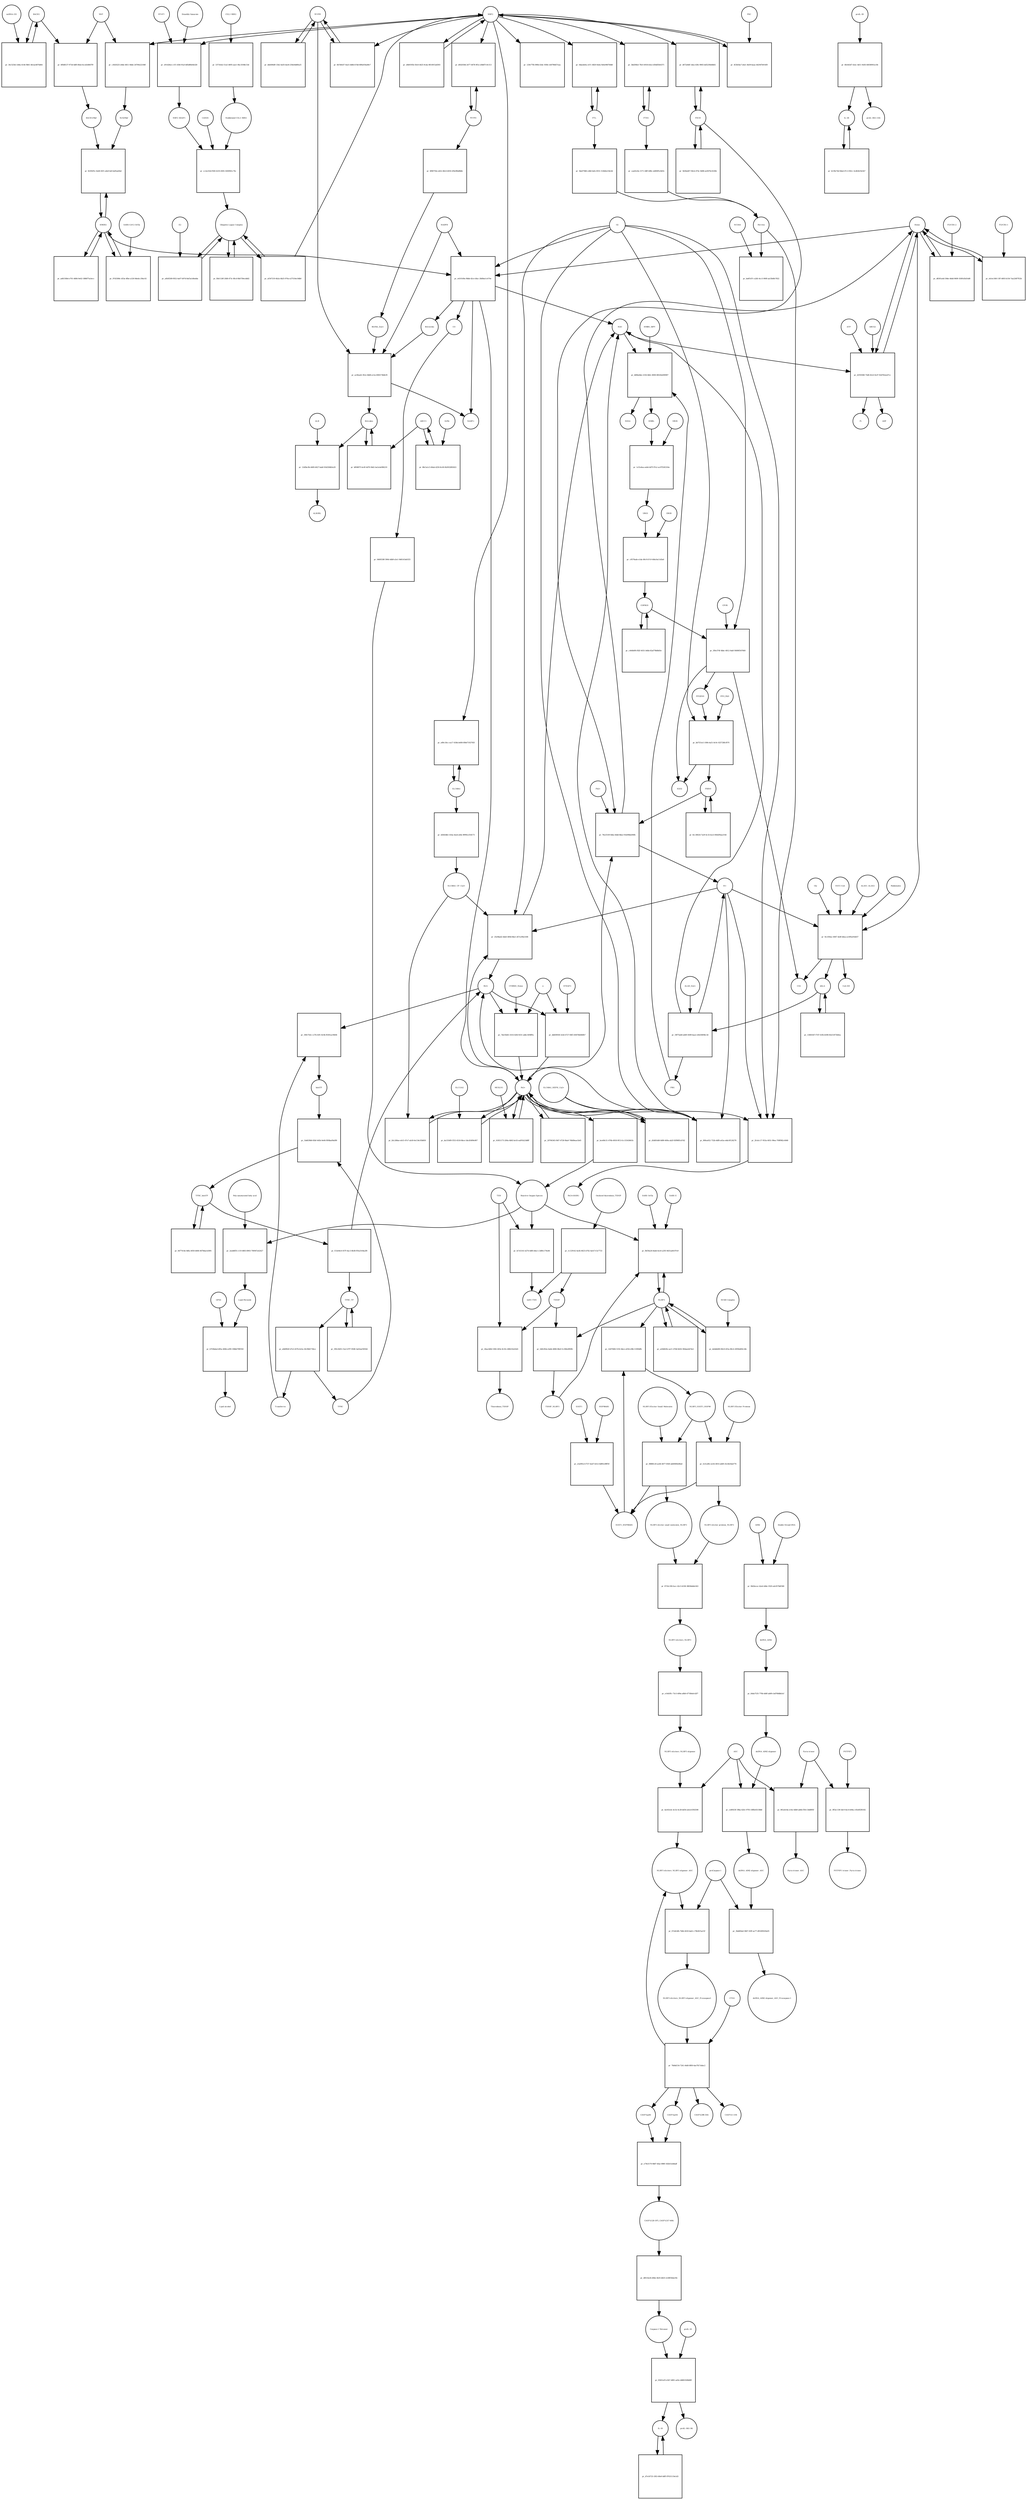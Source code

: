 strict digraph  {
Heme [annotation="urn_miriam_obo.chebi_CHEBI%3A30413", bipartite=0, cls="simple chemical", fontsize=4, label=Heme, shape=circle];
"pr_e410149a-9bbb-42ce-bfac-28d9ae1c674e" [annotation="", bipartite=1, cls=process, fontsize=4, label="pr_e410149a-9bbb-42ce-bfac-28d9ae1c674e", shape=square];
Biliverdin [annotation="urn_miriam_obo.chebi_CHEBI%3A17033", bipartite=0, cls="simple chemical", fontsize=4, label=Biliverdin, shape=circle];
HMOX1 [annotation=urn_miriam_uniprot_P09601, bipartite=0, cls=macromolecule, fontsize=4, label=HMOX1, shape=circle];
O2 [annotation="urn_miriam_obo.chebi_CHEBI%3A15379", bipartite=0, cls="simple chemical", fontsize=4, label=O2, shape=circle];
NADPH [annotation="urn_miriam_obo.chebi_CHEBI%3A16474", bipartite=0, cls="simple chemical", fontsize=4, label=NADPH, shape=circle];
H2O [annotation="urn_miriam_obo.chebi_CHEBI%3A15377", bipartite=0, cls="simple chemical", fontsize=4, label=H2O, shape=circle];
"Fe2+" [annotation="urn_miriam_obo.chebi_CHEBI%3A29033", bipartite=0, cls="simple chemical", fontsize=4, label="Fe2+", shape=circle];
"NADP+" [annotation="urn_miriam_obo.chebi_CHEBI%3A18009", bipartite=0, cls="simple chemical", fontsize=4, label="NADP+", shape=circle];
CO [annotation="urn_miriam_obo.chebi_CHEBI%3A17245", bipartite=0, cls="simple chemical", fontsize=4, label=CO, shape=circle];
"pr_d8301a4d-39de-44dd-9609-1fd91d5d14d8" [annotation="", bipartite=1, cls=process, fontsize=4, label="pr_d8301a4d-39de-44dd-9609-1fd91d5d14d8", shape=square];
"FLVCR1-2" [annotation=urn_miriam_uniprot_Q9Y5Y0, bipartite=0, cls=macromolecule, fontsize=4, label="FLVCR1-2", shape=circle];
"pr_ac6faab1-fb1e-4b68-a12a-6f40174b8cf6" [annotation="", bipartite=1, cls=process, fontsize=4, label="pr_ac6faab1-fb1e-4b68-a12a-6f40174b8cf6", shape=square];
Bilirubin [annotation="urn_miriam_obo.chebi_CHEBI%3A16990", bipartite=0, cls="simple chemical", fontsize=4, label=Bilirubin, shape=circle];
BLVRB [annotation=urn_miriam_uniprot_P30043, bipartite=0, cls=macromolecule, fontsize=4, label=BLVRB, shape=circle];
"BLVRA_Zn2+" [annotation="urn_miriam_obo.chebi_CHEBI%3A29805|urn_miriam_uniprot_P53004", bipartite=0, cls=complex, fontsize=4, label="BLVRA_Zn2+", shape=circle];
"pr_bff48975-bc0f-4d70-94d1-be3cde996219" [annotation="", bipartite=1, cls=process, fontsize=4, label="pr_bff48975-bc0f-4d70-94d1-be3cde996219", shape=square];
ABCC1 [annotation=urn_miriam_uniprot_P02768, bipartite=0, cls=macromolecule, fontsize=4, label=ABCC1, shape=circle];
"pr_13d5bc9b-4409-4627-babf-05d33fdb5e29" [annotation="", bipartite=1, cls=process, fontsize=4, label="pr_13d5bc9b-4409-4627-babf-05d33fdb5e29", shape=square];
ALB [annotation=urn_miriam_uniprot_P02768, bipartite=0, cls=macromolecule, fontsize=4, label=ALB, shape=circle];
"ALB/BIL" [annotation="urn_miriam_uniprot_P02768|urn_miriam_obo.chebi_CHEBI%3A16990", bipartite=0, cls=complex, fontsize=4, label="ALB/BIL", shape=circle];
NRF2 [annotation="", bipartite=0, cls=macromolecule, fontsize=4, label=NRF2, shape=circle];
"pr_c3620225-e8de-4811-9dde-24700e22184f" [annotation="", bipartite=1, cls=process, fontsize=4, label="pr_c3620225-e8de-4811-9dde-24700e22184f", shape=square];
MAF [annotation=urn_miriam_uniprot_O75444, bipartite=0, cls=macromolecule, fontsize=4, label=MAF, shape=circle];
"Nrf2/Maf" [annotation="", bipartite=0, cls=complex, fontsize=4, label="Nrf2/Maf", shape=circle];
"pr_6f0d8137-973d-4df0-8fab-fec2d3d9d7f9" [annotation="", bipartite=1, cls=process, fontsize=4, label="pr_6f0d8137-973d-4df0-8fab-fec2d3d9d7f9", shape=square];
BACH1 [annotation=urn_miriam_uniprot_O14867, bipartite=0, cls=macromolecule, fontsize=4, label=BACH1, shape=circle];
"BACH1/Maf" [annotation="", bipartite=0, cls=complex, fontsize=4, label="BACH1/Maf", shape=circle];
"pr_34c523b3-3d4a-4144-9b61-4b1ae4874d64" [annotation="", bipartite=1, cls=process, fontsize=4, label="pr_34c523b3-3d4a-4144-9b61-4b1ae4874d64", shape=square];
"miRNA-155" [annotation=urn_miriam_ncbigene_406947, bipartite=0, cls="nucleic acid feature", fontsize=4, label="miRNA-155", shape=circle];
"pr_82392f5c-0eb9-45f1-a6e0-bd13a85ad2bd" [annotation="", bipartite=1, cls=process, fontsize=4, label="pr_82392f5c-0eb9-45f1-a6e0-bd13a85ad2bd", shape=square];
PRIN9 [annotation="urn_miriam_obo.chebi_CHEBI%3A15430", bipartite=0, cls="simple chemical", fontsize=4, label=PRIN9, shape=circle];
"pr_76e2510f-fdda-44dd-8da2-93e69bb206fb" [annotation="", bipartite=1, cls=process, fontsize=4, label="pr_76e2510f-fdda-44dd-8da2-93e69bb206fb", shape=square];
FECH [annotation=urn_miriam_uniprot_P22830, bipartite=0, cls=macromolecule, fontsize=4, label=FECH, shape=circle];
"Pb2+" [annotation="urn_miriam_obo.chebi_CHEBI%3A27889", bipartite=0, cls="simple chemical", fontsize=4, label="Pb2+", shape=circle];
"H+" [annotation="urn_miriam_obo.chebi_CHEBI%3A15378", bipartite=0, cls="simple chemical", fontsize=4, label="H+", shape=circle];
"SUCC-CoA" [annotation="urn_miriam_obo.chebi_CHEBI%3A57292", bipartite=0, cls="simple chemical", fontsize=4, label="SUCC-CoA", shape=circle];
"pr_9cc050ac-6067-4e8f-b6ea-ec695a91b837" [annotation="", bipartite=1, cls=process, fontsize=4, label="pr_9cc050ac-6067-4e8f-b6ea-ec695a91b837", shape=square];
dALA [annotation="urn_miriam_obo.chebi_CHEBI%3A356416", bipartite=0, cls="simple chemical", fontsize=4, label=dALA, shape=circle];
ALAS1_ALAS2 [annotation="urn_miriam_uniprot_P13196|urn_miriam_uniprot_P22557", bipartite=0, cls=complex, fontsize=4, label=ALAS1_ALAS2, shape=circle];
Panhematin [annotation="urn_miriam_obo.chebi_CHEBI%3A50385", bipartite=0, cls="simple chemical", fontsize=4, label=Panhematin, shape=circle];
Gly [annotation="urn_miriam_obo.chebi_CHEBI%3A57305", bipartite=0, cls="simple chemical", fontsize=4, label=Gly, shape=circle];
"CoA-SH" [annotation="urn_miriam_obo.chebi_CHEBI%3A15346", bipartite=0, cls="simple chemical", fontsize=4, label="CoA-SH", shape=circle];
CO2 [annotation="urn_miriam_obo.chebi_CHEBI%3A16526", bipartite=0, cls="simple chemical", fontsize=4, label=CO2, shape=circle];
"pr_e91426ee-c1f1-43fd-91af-b85d80e6b328" [annotation="", bipartite=1, cls=process, fontsize=4, label="pr_e91426ee-c1f1-43fd-91af-b85d80e6b328", shape=square];
KEAP1 [annotation=urn_miriam_uniprot_Q14145, bipartite=0, cls=macromolecule, fontsize=4, label=KEAP1, shape=circle];
NRF2_KEAP1 [annotation="urn_miriam_uniprot_Q14145|urn_miriam_uniprot_Q16236", bipartite=0, cls=complex, fontsize=4, label=NRF2_KEAP1, shape=circle];
"Dimethly fumarate" [annotation="urn_miriam_obo.chebi_CHEBI%3A76004", bipartite=0, cls="simple chemical", fontsize=4, label="Dimethly fumarate", shape=circle];
"Ubiquitin Ligase Complex" [annotation="urn_miriam_uniprot_Q14145|urn_miriam_uniprot_Q15843|urn_miriam_uniprot_Q13618|urn_miriam_uniprot_P62877|urn_miriam_uniprot_Q16236|urn_miriam_uniprot_P0CG48|urn_miriam_pubmed_19940261|urn_miriam_interpro_IPR000608", bipartite=0, cls=complex, fontsize=4, label="Ubiquitin Ligase Complex", shape=circle];
"pr_fbb1126f-2fd8-473c-8fcd-0bb739ecddd2" [annotation="", bipartite=1, cls=process, fontsize=4, label="pr_fbb1126f-2fd8-473c-8fcd-0bb739ecddd2", shape=square];
"pr_59f75ab8-ab69-4589-baa2-e9e636f46c3d" [annotation="", bipartite=1, cls=process, fontsize=4, label="pr_59f75ab8-ab69-4589-baa2-e9e636f46c3d", shape=square];
PBG [annotation="urn_miriam_obo.chebi_CHEBI%3A58126", bipartite=0, cls="simple chemical", fontsize=4, label=PBG, shape=circle];
"ALAD_Zn2+" [annotation="urn_miriam_uniprot_P13716|urn_miriam_obo.chebi_CHEBI%3A29105", bipartite=0, cls=complex, fontsize=4, label="ALAD_Zn2+", shape=circle];
"pr_b80bebbe-2334-4b0c-8000-88326e690907" [annotation="", bipartite=1, cls=process, fontsize=4, label="pr_b80bebbe-2334-4b0c-8000-88326e690907", shape=square];
HMBL [annotation="urn_miriam_obo.chebi_CHEBI%3A57845", bipartite=0, cls="simple chemical", fontsize=4, label=HMBL, shape=circle];
HMBS_DIPY [annotation="urn_miriam_obo.chebi_CHEBI%3A36319|urn_miriam_uniprot_P08397", bipartite=0, cls=complex, fontsize=4, label=HMBS_DIPY, shape=circle];
"NH4+" [annotation="urn_miriam_obo.chebi_CHEBI%3A28938", bipartite=0, cls="simple chemical", fontsize=4, label="NH4+", shape=circle];
"pr_1cf1e4ea-eeb4-4d7f-97a1-ac07f245316e" [annotation="", bipartite=1, cls=process, fontsize=4, label="pr_1cf1e4ea-eeb4-4d7f-97a1-ac07f245316e", shape=square];
URO3 [annotation="urn_miriam_obo.chebi_CHEBI%3A15437", bipartite=0, cls="simple chemical", fontsize=4, label=URO3, shape=circle];
UROS [annotation=urn_miriam_uniprot_P10746, bipartite=0, cls=macromolecule, fontsize=4, label=UROS, shape=circle];
"pr_c9576ade-e1da-49c9-b7c9-40dc0a11d3a6" [annotation="", bipartite=1, cls=process, fontsize=4, label="pr_c9576ade-e1da-49c9-b7c9-40dc0a11d3a6", shape=square];
COPRO3 [annotation="urn_miriam_obo.chebi_CHEBI%3A15439", bipartite=0, cls="simple chemical", fontsize=4, label=COPRO3, shape=circle];
UROD [annotation=urn_miriam_uniprot_P06132, bipartite=0, cls=macromolecule, fontsize=4, label=UROD, shape=circle];
"pr_5f0e374f-4bbc-4812-9abf-f4089f347660" [annotation="", bipartite=1, cls=process, fontsize=4, label="pr_5f0e374f-4bbc-4812-9abf-f4089f347660", shape=square];
PPGEN9 [annotation="urn_miriam_obo.chebi_CHEBI%3A15435", bipartite=0, cls="simple chemical", fontsize=4, label=PPGEN9, shape=circle];
CPOX [annotation=urn_miriam_uniprot_P36551, bipartite=0, cls=macromolecule, fontsize=4, label=CPOX, shape=circle];
H2O2 [annotation="urn_miriam_obo.chebi_CHEBI%3A16240", bipartite=0, cls="simple chemical", fontsize=4, label=H2O2, shape=circle];
"pr_bb7551e5-1084-4a51-8c9c-025728fcf070" [annotation="", bipartite=1, cls=process, fontsize=4, label="pr_bb7551e5-1084-4a51-8c9c-025728fcf070", shape=square];
PPO_FAD [annotation="urn_miriam_obo.chebi_CHEBI%3A16238|urn_miriam_uniprot_P50336", bipartite=0, cls=complex, fontsize=4, label=PPO_FAD, shape=circle];
"pr_e8b9195b-50c8-4425-9cda-0814915a8393" [annotation="", bipartite=1, cls=process, fontsize=4, label="pr_e8b9195b-50c8-4425-9cda-0814915a8393", shape=square];
"pr_13681647-f7d7-41fb-b598-83e51873b0ea" [annotation="", bipartite=1, cls="uncertain process", fontsize=4, label="pr_13681647-f7d7-41fb-b598-83e51873b0ea", shape=square];
"pr_c444b0f4-f82f-4031-b4bb-82af79b8b83e" [annotation="", bipartite=1, cls="uncertain process", fontsize=4, label="pr_c444b0f4-f82f-4031-b4bb-82af79b8b83e", shape=square];
"pr_8cc36624-7a29-4c32-bce3-80d2f0aa210d" [annotation="", bipartite=1, cls="uncertain process", fontsize=4, label="pr_8cc36624-7a29-4c32-bce3-80d2f0aa210d", shape=square];
"Poly-unsaturated fatty acid" [annotation="urn_miriam_obo.chebi_CHEBI%3A26208", bipartite=0, cls="simple chemical", fontsize=4, label="Poly-unsaturated fatty acid", shape=circle];
"pr_2ea8df5f-c119-4803-8903-700947a42427" [annotation="", bipartite=1, cls=process, fontsize=4, label="pr_2ea8df5f-c119-4803-8903-700947a42427", shape=square];
"Lipid Peroxide" [annotation="urn_miriam_obo.chebi_CHEBI%3A61051", bipartite=0, cls="simple chemical", fontsize=4, label="Lipid Peroxide", shape=circle];
"Reactive Oxygen Species" [annotation="urn_miriam_obo.chebi_CHEBI%3A26523", bipartite=0, cls="simple chemical", fontsize=4, label="Reactive Oxygen Species", shape=circle];
"pr_2fcdcc17-953a-4051-99ea-709f982c4048" [annotation="", bipartite=1, cls=process, fontsize=4, label="pr_2fcdcc17-953a-4051-99ea-709f982c4048", shape=square];
"Fe(3+)O(OH)" [annotation="urn_miriam_obo.chebi_CHEBI%3A78619", bipartite=0, cls="simple chemical", fontsize=4, label="Fe(3+)O(OH)", shape=circle];
Ferritin [annotation=urn_miriam_uniprot_P02794, bipartite=0, cls=complex, fontsize=4, label=Ferritin, shape=circle];
"pr_b5c268ae-eb15-47e7-ab18-6e134c93b850" [annotation="", bipartite=1, cls=process, fontsize=4, label="pr_b5c268ae-eb15-47e7-ab18-6e134c93b850", shape=square];
"SLC40A1_CP_Cu2+" [annotation="urn_miriam_uniprot_P00450|urn_miriam_uniprot_Q9NP59|urn_miriam_obo.chebi_CHEBI%3A29036", bipartite=0, cls=complex, fontsize=4, label="SLC40A1_CP_Cu2+", shape=circle];
"pr_25e9bad2-4de6-400d-8be1-d57a1f8e3186" [annotation="", bipartite=1, cls=process, fontsize=4, label="pr_25e9bad2-4de6-400d-8be1-d57a1f8e3186", shape=square];
"Fe3+" [annotation="urn_miriam_obo.chebi_CHEBI%3A29034", bipartite=0, cls="simple chemical", fontsize=4, label="Fe3+", shape=circle];
SLC40A1 [annotation=urn_miriam_ncbigene_30061, bipartite=0, cls="nucleic acid feature", fontsize=4, label=SLC40A1, shape=circle];
"pr_e89c18cc-ea17-454b-b408-69b47192765f" [annotation="", bipartite=1, cls=process, fontsize=4, label="pr_e89c18cc-ea17-454b-b408-69b47192765f", shape=square];
FTH1 [annotation=urn_miriam_ncbigene_2495, bipartite=0, cls="nucleic acid feature", fontsize=4, label=FTH1, shape=circle];
"pr_3bd3f4b3-78c0-4918-b5e2-d56df3fe6371" [annotation="", bipartite=1, cls=process, fontsize=4, label="pr_3bd3f4b3-78c0-4918-b5e2-d56df3fe6371", shape=square];
FTL [annotation=urn_miriam_ncbigene_2512, bipartite=0, cls="nucleic acid feature", fontsize=4, label=FTL, shape=circle];
"pr_0daede0a-cb7c-4820-9a6a-9e6e9607b0bf" [annotation="", bipartite=1, cls=process, fontsize=4, label="pr_0daede0a-cb7c-4820-9a6a-9e6e9607b0bf", shape=square];
"pr_caeb5c8e-1571-44ff-b98c-ebf60f5c8d1b" [annotation="", bipartite=1, cls=process, fontsize=4, label="pr_caeb5c8e-1571-44ff-b98c-ebf60f5c8d1b", shape=square];
"pr_3be679d6-cdb8-4efe-8551-514b0e234c6d" [annotation="", bipartite=1, cls=process, fontsize=4, label="pr_3be679d6-cdb8-4efe-8551-514b0e234c6d", shape=square];
"pr_d472e8df-1dea-43fe-9065-bd523f4d4b02" [annotation="", bipartite=1, cls=process, fontsize=4, label="pr_d472e8df-1dea-43fe-9065-bd523f4d4b02", shape=square];
"pr_5b58a467-94cb-474c-9d08-ee9476c0236b" [annotation="", bipartite=1, cls=process, fontsize=4, label="pr_5b58a467-94cb-474c-9d08-ee9476c0236b", shape=square];
"pr_ad4150b4-e701-4684-9e62-1886f75a5ecc" [annotation="", bipartite=1, cls=process, fontsize=4, label="pr_ad4150b4-e701-4684-9e62-1886f75a5ecc", shape=square];
BLVRA [annotation=urn_miriam_ncbigene_644, bipartite=0, cls="nucleic acid feature", fontsize=4, label=BLVRA, shape=circle];
"pr_df42030d-2477-4678-9f1e-e0b6f7c9c513" [annotation="", bipartite=1, cls=process, fontsize=4, label="pr_df42030d-2477-4678-9f1e-e0b6f7c9c513", shape=square];
"pr_6b7d0e47-0ae5-4d8d-b7dd-689a054a8fe7" [annotation="", bipartite=1, cls=process, fontsize=4, label="pr_6b7d0e47-0ae5-4d8d-b7dd-689a054a8fe7", shape=square];
"pr_dde606d9-13b2-4a03-bee8-256e0dd0fa25" [annotation="", bipartite=1, cls=process, fontsize=4, label="pr_dde606d9-13b2-4a03-bee8-256e0dd0fa25", shape=square];
"pr_6f86750e-eb52-48c6-b918-2f0e9fbd8b8c" [annotation="", bipartite=1, cls=process, fontsize=4, label="pr_6f86750e-eb52-48c6-b918-2f0e9fbd8b8c", shape=square];
"pr_d20d3db1-41ba-4eed-afde-8999ce354173" [annotation="", bipartite=1, cls=process, fontsize=4, label="pr_d20d3db1-41ba-4eed-afde-8999ce354173", shape=square];
"pr_ba6f1d7c-a2b5-4cc5-900f-aa53b4fe7822" [annotation="", bipartite=1, cls=process, fontsize=4, label="pr_ba6f1d7c-a2b5-4cc5-900f-aa53b4fe7822", shape=square];
NCOA4 [annotation=urn_miriam_uniprot_Q13772, bipartite=0, cls=macromolecule, fontsize=4, label=NCOA4, shape=circle];
"pr_7de35b45-1614-42fd-9251-adbc16f4fffa" [annotation="", bipartite=1, cls=process, fontsize=4, label="pr_7de35b45-1614-42fd-9251-adbc16f4fffa", shape=square];
CYBRD1_Heme [annotation="urn_miriam_uniprot_Q53TN4|urn_miriam_obo.chebi_CHEBI%3A30413", bipartite=0, cls=complex, fontsize=4, label=CYBRD1_Heme, shape=circle];
"e-" [annotation="urn_miriam_obo.chebi_CHEBI%3A10545", bipartite=0, cls="simple chemical", fontsize=4, label="e-", shape=circle];
"pr_da1554f0-f353-4518-8bce-5dcd5499e907" [annotation="", bipartite=1, cls=process, fontsize=4, label="pr_da1554f0-f353-4518-8bce-5dcd5499e907", shape=square];
SLC11A2 [annotation=urn_miriam_uniprot_P49281, bipartite=0, cls=macromolecule, fontsize=4, label=SLC11A2, shape=circle];
"pr_b703bdad-d05a-406b-a299-196bb799f350" [annotation="", bipartite=1, cls=process, fontsize=4, label="pr_b703bdad-d05a-406b-a299-196bb799f350", shape=square];
"Lipid alcohol" [annotation="urn_miriam_obo.chebi_CHEBI%3A24026", bipartite=0, cls="simple chemical", fontsize=4, label="Lipid alcohol", shape=circle];
GPX4 [annotation=urn_miriam_uniprot_P36969, bipartite=0, cls=macromolecule, fontsize=4, label=GPX4, shape=circle];
"pr_97d3308c-d53a-4fbe-a126-9dedcc39ac02" [annotation="", bipartite=1, cls=process, fontsize=4, label="pr_97d3308c-d53a-4fbe-a126-9dedcc39ac02", shape=square];
"SARS-CoV-2 Orf3a" [annotation="urn_miriam_uniprot_P0DTC3|urn_miriam_taxonomy_2697049", bipartite=0, cls=macromolecule, fontsize=4, label="SARS-CoV-2 Orf3a", shape=circle];
"pr_bce68c51-476b-4918-9f13-fcc15543661b" [annotation="", bipartite=1, cls=process, fontsize=4, label="pr_bce68c51-476b-4918-9f13-fcc15543661b", shape=square];
"pr_88c5a1c5-66ab-4250-8c49-0b3932892621" [annotation="", bipartite=1, cls=process, fontsize=4, label="pr_88c5a1c5-66ab-4250-8c49-0b3932892621", shape=square];
Orf9c [annotation=urn_miriam_taxonomy_2697049, bipartite=0, cls=macromolecule, fontsize=4, label=Orf9c, shape=circle];
CUL3_RBX1 [annotation="urn_miriam_uniprot_Q13618|urn_miriam_uniprot_P62877", bipartite=0, cls=complex, fontsize=4, label=CUL3_RBX1, shape=circle];
"pr_5371feb2-51a5-4695-aae1-0bc31f48c53d" [annotation="", bipartite=1, cls=process, fontsize=4, label="pr_5371feb2-51a5-4695-aae1-0bc31f48c53d", shape=square];
"Neddylated CUL3_RBX1" [annotation="urn_miriam_uniprot_Q15843|urn_miriam_uniprot_Q13618|urn_miriam_uniprot_P62877", bipartite=0, cls=complex, fontsize=4, label="Neddylated CUL3_RBX1", shape=circle];
"pr_129e77fb-090b-43dc-930b-1d4798d57eaa" [annotation="", bipartite=1, cls=process, fontsize=4, label="pr_129e77fb-090b-43dc-930b-1d4798d57eaa", shape=square];
"pr_cc2ec02d-f560-4235-83f4-1fd5f061c76c" [annotation="", bipartite=1, cls=process, fontsize=4, label="pr_cc2ec02d-f560-4235-83f4-1fd5f061c76c", shape=square];
CAND1 [annotation=urn_miriam_uniprot_Q86VP6, bipartite=0, cls=macromolecule, fontsize=4, label=CAND1, shape=circle];
E2 [annotation=urn_miriam_interpro_IPR000608, bipartite=0, cls=macromolecule, fontsize=4, label=E2, shape=circle];
"pr_a0b5f269-f652-4a07-b97d-8af3a1d4edda" [annotation="", bipartite=1, cls=process, fontsize=4, label="pr_a0b5f269-f652-4a07-b97d-8af3a1d4edda", shape=square];
"pr_453b54a7-ebe1-4b39-baaa-442047b914f0" [annotation="", bipartite=1, cls=process, fontsize=4, label="pr_453b54a7-ebe1-4b39-baaa-442047b914f0", shape=square];
PKC [annotation="urn_miriam_pubmed_12198130|urn_miriam_interpro_IPR012233", bipartite=0, cls=macromolecule, fontsize=4, label=PKC, shape=circle];
"pr_eb1ec568-11ff-4693-b156-7aa226f7f52b" [annotation="", bipartite=1, cls=process, fontsize=4, label="pr_eb1ec568-11ff-4693-b156-7aa226f7f52b", shape=square];
"FLVCR1-1" [annotation=urn_miriam_uniprot_Q9Y5Y0, bipartite=0, cls=macromolecule, fontsize=4, label="FLVCR1-1", shape=circle];
"pr_d1f59368-75d8-45c6-9cd7-92d782eed7cc" [annotation="", bipartite=1, cls=process, fontsize=4, label="pr_d1f59368-75d8-45c6-9cd7-92d782eed7cc", shape=square];
ABCG2 [annotation=urn_miriam_uniprot_Q9UNQ0, bipartite=0, cls="macromolecule multimer", fontsize=4, label=ABCG2, shape=circle];
ATP [annotation="urn_miriam_obo.chebi_CHEBI%3A30616", bipartite=0, cls="simple chemical", fontsize=4, label=ATP, shape=circle];
Pi [annotation="urn_miriam_obo.chebi_CHEBI%3A18367", bipartite=0, cls="simple chemical", fontsize=4, label=Pi, shape=circle];
ADP [annotation="urn_miriam_obo.chebi_CHEBI%3A456216", bipartite=0, cls="simple chemical", fontsize=4, label=ADP, shape=circle];
"pr_d5d816d8-0d90-469a-ab2f-83f98f5cb7d2" [annotation="", bipartite=1, cls=process, fontsize=4, label="pr_d5d816d8-0d90-469a-ab2f-83f98f5cb7d2", shape=square];
"SLC40A1_HEPH_Cu2+" [annotation="urn_miriam_uniprot_Q9BQS7|urn_miriam_uniprot_Q9NP59|urn_miriam_obo.chebi_CHEBI%3A28694", bipartite=0, cls=complex, fontsize=4, label="SLC40A1_HEPH_Cu2+", shape=circle];
"pr_89fea652-732b-4df8-a43a-e4dc0f126278" [annotation="", bipartite=1, cls=process, fontsize=4, label="pr_89fea652-732b-4df8-a43a-e4dc0f126278", shape=square];
"pr_39417b3c-c27b-43f1-8c0b-f0301acf4604" [annotation="", bipartite=1, cls=process, fontsize=4, label="pr_39417b3c-c27b-43f1-8c0b-f0301acf4604", shape=square];
Transferrin [annotation=urn_miriam_uniprot_P02787, bipartite=0, cls=macromolecule, fontsize=4, label=Transferrin, shape=circle];
holoTF [annotation="urn_miriam_uniprot_P02787|urn_miriam_obo.chebi_CHEBI%3A29034", bipartite=0, cls=complex, fontsize=4, label=holoTF, shape=circle];
TFRC [annotation=urn_miriam_uniprot_P02786, bipartite=0, cls="macromolecule multimer", fontsize=4, label=TFRC, shape=circle];
"pr_1bd639b8-65bf-445b-9e66-f0f4ba09af89" [annotation="", bipartite=1, cls=process, fontsize=4, label="pr_1bd639b8-65bf-445b-9e66-f0f4ba09af89", shape=square];
TFRC_holoTF [annotation="urn_miriam_uniprot_P02787|urn_miriam_obo.chebi_CHEBI%3A29034|urn_miriam_uniprot_P02786", bipartite=0, cls=complex, fontsize=4, label=TFRC_holoTF, shape=circle];
"pr_9d77414e-8dfa-4050-b666-4678dacb30f4" [annotation="", bipartite=1, cls=process, fontsize=4, label="pr_9d77414e-8dfa-4050-b666-4678dacb30f4", shape=square];
"pr_f13e64c6-937f-4ac3-8b38-f93a3164a2f8" [annotation="", bipartite=1, cls=process, fontsize=4, label="pr_f13e64c6-937f-4ac3-8b38-f93a3164a2f8", shape=square];
TFRC_TF [annotation="urn_miriam_uniprot_P02787|urn_miriam_uniprot_P02786", bipartite=0, cls=complex, fontsize=4, label=TFRC_TF, shape=circle];
"pr_ddd59938-3cb4-4727-84f3-40476b646fb7" [annotation="", bipartite=1, cls=process, fontsize=4, label="pr_ddd59938-3cb4-4727-84f3-40476b646fb7", shape=square];
STEAP3 [annotation=urn_miriam_uniprot_Q658P3, bipartite=0, cls=macromolecule, fontsize=4, label=STEAP3, shape=circle];
"pr_61851173-200a-4b92-bc63-eaf91b23d8ff" [annotation="", bipartite=1, cls=process, fontsize=4, label="pr_61851173-200a-4b92-bc63-eaf91b23d8ff", shape=square];
MCOLN1 [annotation=urn_miriam_uniprot_Q9GZU1, bipartite=0, cls=macromolecule, fontsize=4, label=MCOLN1, shape=circle];
"pr_20706345-f467-4728-9ba9-748d9eae1b45" [annotation="", bipartite=1, cls=process, fontsize=4, label="pr_20706345-f467-4728-9ba9-748d9eae1b45", shape=square];
"pr_395c9d35-15a3-47f7-9508-3a63eaf3050d" [annotation="", bipartite=1, cls=process, fontsize=4, label="pr_395c9d35-15a3-47f7-9508-3a63eaf3050d", shape=square];
"pr_a6bf962f-d7e3-457b-b22a-20c98d1736ce" [annotation="", bipartite=1, cls=process, fontsize=4, label="pr_a6bf962f-d7e3-457b-b22a-20c98d1736ce", shape=square];
"pr_af347219-4b2a-4b25-970a-e27510ec9db0" [annotation="", bipartite=1, cls=process, fontsize=4, label="pr_af347219-4b2a-4b25-970a-e27510ec9db0", shape=square];
"Oxidized thioredoxin_TXNIP" [annotation="urn_miriam_uniprot_P10599|urn_miriam_uniprot_Q9H3M7", bipartite=0, cls=complex, fontsize=4, label="Oxidized thioredoxin_TXNIP", shape=circle];
"pr_1c129142-4a5b-4625-b762-4a417c5e7733" [annotation="", bipartite=1, cls=process, fontsize=4, label="pr_1c129142-4a5b-4625-b762-4a417c5e7733", shape=square];
TXNIP [annotation=urn_miriam_uniprot_Q9H3M7, bipartite=0, cls=macromolecule, fontsize=4, label=TXNIP, shape=circle];
"2xHC-TXN" [annotation=urn_miriam_uniprot_P10599, bipartite=0, cls=macromolecule, fontsize=4, label="2xHC-TXN", shape=circle];
NLRP3 [annotation=urn_miriam_uniprot_Q96P20, bipartite=0, cls=macromolecule, fontsize=4, label=NLRP3, shape=circle];
"pr_debb6d00-80c8-455a-80c4-2095b469c24b" [annotation="", bipartite=1, cls=process, fontsize=4, label="pr_debb6d00-80c8-455a-80c4-2095b469c24b", shape=square];
"Nf-KB Complex" [annotation="urn_miriam_uniprot_P19838|urn_miriam_uniprot_Q04206|urn_miriam_uniprot_Q00653", bipartite=0, cls=complex, fontsize=4, label="Nf-KB Complex", shape=circle];
"pr_a20d629e-aa11-47b8-8d16-5fb4aeb47de1" [annotation="", bipartite=1, cls=process, fontsize=4, label="pr_a20d629e-aa11-47b8-8d16-5fb4aeb47de1", shape=square];
TXN [annotation=urn_miriam_uniprot_P10599, bipartite=0, cls=macromolecule, fontsize=4, label=TXN, shape=circle];
"pr_fe7e5141-b274-4df6-b4a1-c3df6c176e46" [annotation="", bipartite=1, cls=process, fontsize=4, label="pr_fe7e5141-b274-4df6-b4a1-c3df6c176e46", shape=square];
"pr_26aa3d0d-1082-403e-8c56-c686232e02d1" [annotation="", bipartite=1, cls=process, fontsize=4, label="pr_26aa3d0d-1082-403e-8c56-c686232e02d1", shape=square];
Thioredoxin_TXNIP [annotation="urn_miriam_uniprot_P10599|urn_miriam_uniprot_Q9H3M7", bipartite=0, cls=complex, fontsize=4, label=Thioredoxin_TXNIP, shape=circle];
HSP90AB1 [annotation=urn_miriam_uniprot_P08238, bipartite=0, cls=macromolecule, fontsize=4, label=HSP90AB1, shape=circle];
"pr_e3a991e3-f727-4ed7-b512-6df81e9fff5f" [annotation="", bipartite=1, cls=process, fontsize=4, label="pr_e3a991e3-f727-4ed7-b512-6df81e9fff5f", shape=square];
SUGT1 [annotation=urn_miriam_uniprot_Q9Y2Z0, bipartite=0, cls=macromolecule, fontsize=4, label=SUGT1, shape=circle];
SUGT1_HSP90AB1 [annotation="urn_miriam_uniprot_P08238|urn_miriam_uniprot_Q9Y2Z0", bipartite=0, cls=complex, fontsize=4, label=SUGT1_HSP90AB1, shape=circle];
"pr_1447f406-5192-4bce-a934-e98c13390dfb" [annotation="", bipartite=1, cls=process, fontsize=4, label="pr_1447f406-5192-4bce-a934-e98c13390dfb", shape=square];
NLRP3_SUGT1_HSP90 [annotation="urn_miriam_uniprot_P08238|urn_miriam_uniprot_Q96P20|urn_miriam_uniprot_Q9Y2Z0", bipartite=0, cls=complex, fontsize=4, label=NLRP3_SUGT1_HSP90, shape=circle];
"pr_5d0cfb5a-6abb-4806-86e0-5c306e0f69fc" [annotation="", bipartite=1, cls=process, fontsize=4, label="pr_5d0cfb5a-6abb-4806-86e0-5c306e0f69fc", shape=square];
TXNIP_NLRP3 [annotation="urn_miriam_uniprot_Q9H3M7|urn_miriam_uniprot_Q96P20", bipartite=0, cls=complex, fontsize=4, label=TXNIP_NLRP3, shape=circle];
"NLRP3 Elicitor Proteins" [annotation="urn_miriam_uniprot_P05067|urn_miriam_uniprot_P09616", bipartite=0, cls=macromolecule, fontsize=4, label="NLRP3 Elicitor Proteins", shape=circle];
"pr_5cfca0fe-ee54-4933-ab69-25c6b18ab776" [annotation="", bipartite=1, cls=process, fontsize=4, label="pr_5cfca0fe-ee54-4933-ab69-25c6b18ab776", shape=square];
"NLRP3 elicitor proteins_NLRP3" [annotation="urn_miriam_uniprot_P09616|urn_miriam_uniprot_P05067|urn_miriam_uniprot_Q96P20", bipartite=0, cls=complex, fontsize=4, label="NLRP3 elicitor proteins_NLRP3", shape=circle];
"NLRP3 Elicitor Small Molecules" [annotation="urn_miriam_obo.chebi_CHEBI%3A46661|urn_miriam_obo.chebi_CHEBI%3A16336|urn_miriam_obo.chebi_CHEBI%3A30563", bipartite=0, cls="simple chemical", fontsize=4, label="NLRP3 Elicitor Small Molecules", shape=circle];
"pr_9880fc20-ae46-4677-856f-ab60000e80a6" [annotation="", bipartite=1, cls=process, fontsize=4, label="pr_9880fc20-ae46-4677-856f-ab60000e80a6", shape=square];
"NLRP3 elicitor small molecules_NLRP3" [annotation="urn_miriam_obo.chebi_CHEBI%3A46661|urn_miriam_obo.chebi_CHEBI%3A16336|urn_miriam_obo.chebi_CHEBI%3A30563|urn_miriam_uniprot_Q96P20", bipartite=0, cls=complex, fontsize=4, label="NLRP3 elicitor small molecules_NLRP3", shape=circle];
"pr_8718c190-facc-42c5-b538-3883b4ddc043" [annotation="", bipartite=1, cls=process, fontsize=4, label="pr_8718c190-facc-42c5-b538-3883b4ddc043", shape=square];
"NLRP3 elicitors_NLRP3" [annotation="urn_miriam_uniprot_P05067|urn_miriam_uniprot_P09616|urn_miriam_uniprot_P08238|urn_miriam_uniprot_Q96P20|urn_miriam_uniprot_Q9Y2Z0|urn_miriam_obo.chebi_CHEBI%3A46661|urn_miriam_obo.chebi_CHEBI%3A16336|urn_miriam_obo.chebi_CHEBI%3A30563", bipartite=0, cls=complex, fontsize=4, label="NLRP3 elicitors_NLRP3", shape=circle];
"pr_e16d1ffc-73c5-409a-a8b0-477d9a0c42f7" [annotation="", bipartite=1, cls=process, fontsize=4, label="pr_e16d1ffc-73c5-409a-a8b0-477d9a0c42f7", shape=square];
"NLRP3 elicitors_NLRP3 oligomer" [annotation="urn_miriam_obo.chebi_CHEBI%3A36080", bipartite=0, cls="complex multimer", fontsize=4, label="NLRP3 elicitors_NLRP3 oligomer", shape=circle];
"pr_4a543cdc-dc3e-4c28-bd54-afa5c0392598" [annotation="", bipartite=1, cls=process, fontsize=4, label="pr_4a543cdc-dc3e-4c28-bd54-afa5c0392598", shape=square];
ASC [annotation=urn_miriam_uniprot_Q9ULZ3, bipartite=0, cls=macromolecule, fontsize=4, label=ASC, shape=circle];
"NLRP3 elicitors_NLRP3 oligomer_ASC" [annotation="urn_miriam_uniprot_Q9ULZ3|urn_miriam_obo.chebi_CHEBI%3A36080", bipartite=0, cls="complex multimer", fontsize=4, label="NLRP3 elicitors_NLRP3 oligomer_ASC", shape=circle];
"pr_67e8cbfb-74db-4418-bab1-c76b3b7aa51f" [annotation="", bipartite=1, cls=process, fontsize=4, label="pr_67e8cbfb-74db-4418-bab1-c76b3b7aa51f", shape=square];
"proCaspase-1" [annotation=urn_miriam_uniprot_P29466, bipartite=0, cls=macromolecule, fontsize=4, label="proCaspase-1", shape=circle];
"NLRP3 elicitors_NLRP3 oligomer_ASC_Procaspase1" [annotation="urn_miriam_uniprot_P29466|urn_miriam_uniprot_Q9ULZ3", bipartite=0, cls="complex multimer", fontsize=4, label="NLRP3 elicitors_NLRP3 oligomer_ASC_Procaspase1", shape=circle];
"pr_961a0c8a-e14e-4db9-ab6b-f59c13dd895f" [annotation="", bipartite=1, cls=process, fontsize=4, label="pr_961a0c8a-e14e-4db9-ab6b-f59c13dd895f", shape=square];
"Pyrin trimer" [annotation=urn_miriam_uniprot_O15553, bipartite=0, cls=complex, fontsize=4, label="Pyrin trimer", shape=circle];
"Pyrin trimer_ASC" [annotation="urn_miriam_uniprot_O15553|urn_miriam_uniprot_Q9ULZ3", bipartite=0, cls=complex, fontsize=4, label="Pyrin trimer_ASC", shape=circle];
"pr_9f5ec138-5dc9-4ec4-b04a-c45e6f2f6182" [annotation="", bipartite=1, cls=process, fontsize=4, label="pr_9f5ec138-5dc9-4ec4-b04a-c45e6f2f6182", shape=square];
PSTPIP1 [annotation=urn_miriam_uniprot_O43586, bipartite=0, cls="macromolecule multimer", fontsize=4, label=PSTPIP1, shape=circle];
"PSTPIP1 trimer_Pyrin trimer" [annotation="urn_miriam_uniprot_O15553|urn_miriam_uniprot_O43586", bipartite=0, cls=complex, fontsize=4, label="PSTPIP1 trimer_Pyrin trimer", shape=circle];
"Double Strand DNA" [annotation="urn_miriam_obo.chebi_CHEBI%3A16991", bipartite=0, cls="simple chemical", fontsize=4, label="Double Strand DNA", shape=circle];
"pr_06d3ecec-b2e4-4dbc-932f-edc057b6f368" [annotation="", bipartite=1, cls=process, fontsize=4, label="pr_06d3ecec-b2e4-4dbc-932f-edc057b6f368", shape=square];
dsDNA_AIM2 [annotation="urn_miriam_obo.chebi_CHEBI%3A16991|urn_miriam_uniprot_O14862", bipartite=0, cls=complex, fontsize=4, label=dsDNA_AIM2, shape=circle];
AIM2 [annotation=urn_miriam_uniprot_O14862, bipartite=0, cls=macromolecule, fontsize=4, label=AIM2, shape=circle];
"pr_64da7535-770b-4d6f-ab89-cbd768dbb3cf" [annotation="", bipartite=1, cls=process, fontsize=4, label="pr_64da7535-770b-4d6f-ab89-cbd768dbb3cf", shape=square];
"dsDNA_AIM2 oligomer" [annotation="urn_miriam_obo.chebi_CHEBI%3A36080", bipartite=0, cls=complex, fontsize=4, label="dsDNA_AIM2 oligomer", shape=circle];
"pr_ce8f433f-39ba-42b1-9793-18f8e45158b8" [annotation="", bipartite=1, cls=process, fontsize=4, label="pr_ce8f433f-39ba-42b1-9793-18f8e45158b8", shape=square];
"dsDNA_AIM2 oligomer_ASC" [annotation="urn_miriam_obo.chebi_CHEBI%3A36080|urn_miriam_uniprot_Q9ULZ3", bipartite=0, cls=complex, fontsize=4, label="dsDNA_AIM2 oligomer_ASC", shape=circle];
"pr_3bdd04a6-9467-45ff-ae77-d93285020a05" [annotation="", bipartite=1, cls=process, fontsize=4, label="pr_3bdd04a6-9467-45ff-ae77-d93285020a05", shape=square];
"dsDNA_AIM2 oligomer_ASC_Procaspase-1" [annotation="", bipartite=0, cls=complex, fontsize=4, label="dsDNA_AIM2 oligomer_ASC_Procaspase-1", shape=circle];
"pr_78d4d154-7241-44d0-8f69-4ae7817a8ac2" [annotation="", bipartite=1, cls=process, fontsize=4, label="pr_78d4d154-7241-44d0-8f69-4ae7817a8ac2", shape=square];
"CASP1(p20)" [annotation=urn_miriam_uniprot_P29466, bipartite=0, cls=macromolecule, fontsize=4, label="CASP1(p20)", shape=circle];
CTSG [annotation=urn_miriam_uniprot_P08311, bipartite=0, cls=macromolecule, fontsize=4, label=CTSG, shape=circle];
"CASP1(298-316)" [annotation=urn_miriam_uniprot_P29466, bipartite=0, cls=macromolecule, fontsize=4, label="CASP1(298-316)", shape=circle];
"CASP1(1-119)" [annotation=urn_miriam_uniprot_P29466, bipartite=0, cls=macromolecule, fontsize=4, label="CASP1(1-119)", shape=circle];
"CASP1(p10)" [annotation=urn_miriam_uniprot_P29466, bipartite=0, cls=macromolecule, fontsize=4, label="CASP1(p10)", shape=circle];
"pr_e79e3170-9b87-4fae-898f-182b51eb8adf" [annotation="", bipartite=1, cls=process, fontsize=4, label="pr_e79e3170-9b87-4fae-898f-182b51eb8adf", shape=square];
"CASP1(120-197)_CASP1(317-404)" [annotation=urn_miriam_uniprot_P29466, bipartite=0, cls=complex, fontsize=4, label="CASP1(120-197)_CASP1(317-404)", shape=circle];
"pr_d8514e26-d9de-4b35-b825-2c68f34da35b" [annotation="", bipartite=1, cls=process, fontsize=4, label="pr_d8514e26-d9de-4b35-b825-2c68f34da35b", shape=square];
"Caspase-1 Tetramer" [annotation=urn_miriam_uniprot_P29466, bipartite=0, cls="complex multimer", fontsize=4, label="Caspase-1 Tetramer", shape=circle];
"proIL-1B" [annotation=urn_miriam_uniprot_P01584, bipartite=0, cls=macromolecule, fontsize=4, label="proIL-1B", shape=circle];
"pr_6fe443d7-42ec-4d11-9e83-fd036901ec0b" [annotation="", bipartite=1, cls=process, fontsize=4, label="pr_6fe443d7-42ec-4d11-9e83-fd036901ec0b", shape=square];
"IL-1B" [annotation=urn_miriam_uniprot_P01584, bipartite=0, cls=macromolecule, fontsize=4, label="IL-1B", shape=circle];
"proIL-1B(1-116)" [annotation=urn_miriam_uniprot_P01584, bipartite=0, cls=macromolecule, fontsize=4, label="proIL-1B(1-116)", shape=circle];
"pr_b139e74d-9ded-47c3-941c-3cd62b19e5b7" [annotation="", bipartite=1, cls="omitted process", fontsize=4, label="pr_b139e74d-9ded-47c3-941c-3cd62b19e5b7", shape=square];
"pr_fbf30a26-8abd-4ce0-a293-9d31ad4197e9" [annotation="", bipartite=1, cls=process, fontsize=4, label="pr_fbf30a26-8abd-4ce0-a293-9d31ad4197e9", shape=square];
"SARS E" [annotation=urn_miriam_uniprot_P59637, bipartite=0, cls=macromolecule, fontsize=4, label="SARS E", shape=circle];
"SARS Orf3a" [annotation=urn_miriam_uniprot_P59632, bipartite=0, cls=macromolecule, fontsize=4, label="SARS Orf3a", shape=circle];
"proIL-18" [annotation=urn_miriam_uniprot_Q14116, bipartite=0, cls=macromolecule, fontsize=4, label="proIL-18", shape=circle];
"pr_05651ef3-e5b7-4891-ad3e-d4881928b89f" [annotation="", bipartite=1, cls=process, fontsize=4, label="pr_05651ef3-e5b7-4891-ad3e-d4881928b89f", shape=square];
"IL-18" [annotation=urn_miriam_uniprot_Q14116, bipartite=0, cls=macromolecule, fontsize=4, label="IL-18", shape=circle];
"proIL-18(1-36)" [annotation=urn_miriam_uniprot_Q14116, bipartite=0, cls=macromolecule, fontsize=4, label="proIL-18(1-36)", shape=circle];
"pr_d7e16725-1f63-49e9-b0ff-87631119e1d3" [annotation="", bipartite=1, cls="omitted process", fontsize=4, label="pr_d7e16725-1f63-49e9-b0ff-87631119e1d3", shape=square];
"pr_0460538f-5964-4db9-a5e1-9d6141bd1f25" [annotation="", bipartite=1, cls=process, fontsize=4, label="pr_0460538f-5964-4db9-a5e1-9d6141bd1f25", shape=square];
Heme -> "pr_e410149a-9bbb-42ce-bfac-28d9ae1c674e"  [annotation="", interaction_type=consumption];
Heme -> "pr_d8301a4d-39de-44dd-9609-1fd91d5d14d8"  [annotation="", interaction_type=consumption];
Heme -> "pr_9cc050ac-6067-4e8f-b6ea-ec695a91b837"  [annotation=urn_miriam_pubmed_25446301, interaction_type=inhibition];
Heme -> "pr_eb1ec568-11ff-4693-b156-7aa226f7f52b"  [annotation="", interaction_type=consumption];
Heme -> "pr_d1f59368-75d8-45c6-9cd7-92d782eed7cc"  [annotation="", interaction_type=consumption];
"pr_e410149a-9bbb-42ce-bfac-28d9ae1c674e" -> Biliverdin  [annotation="", interaction_type=production];
"pr_e410149a-9bbb-42ce-bfac-28d9ae1c674e" -> H2O  [annotation="", interaction_type=production];
"pr_e410149a-9bbb-42ce-bfac-28d9ae1c674e" -> "Fe2+"  [annotation="", interaction_type=production];
"pr_e410149a-9bbb-42ce-bfac-28d9ae1c674e" -> "NADP+"  [annotation="", interaction_type=production];
"pr_e410149a-9bbb-42ce-bfac-28d9ae1c674e" -> CO  [annotation="", interaction_type=production];
Biliverdin -> "pr_ac6faab1-fb1e-4b68-a12a-6f40174b8cf6"  [annotation="", interaction_type=consumption];
HMOX1 -> "pr_e410149a-9bbb-42ce-bfac-28d9ae1c674e"  [annotation="", interaction_type=catalysis];
HMOX1 -> "pr_82392f5c-0eb9-45f1-a6e0-bd13a85ad2bd"  [annotation="", interaction_type=consumption];
HMOX1 -> "pr_ad4150b4-e701-4684-9e62-1886f75a5ecc"  [annotation="", interaction_type=consumption];
HMOX1 -> "pr_97d3308c-d53a-4fbe-a126-9dedcc39ac02"  [annotation="", interaction_type=consumption];
O2 -> "pr_e410149a-9bbb-42ce-bfac-28d9ae1c674e"  [annotation="", interaction_type=consumption];
O2 -> "pr_5f0e374f-4bbc-4812-9abf-f4089f347660"  [annotation="", interaction_type=consumption];
O2 -> "pr_bb7551e5-1084-4a51-8c9c-025728fcf070"  [annotation="", interaction_type=consumption];
O2 -> "pr_2fcdcc17-953a-4051-99ea-709f982c4048"  [annotation="", interaction_type=consumption];
O2 -> "pr_25e9bad2-4de6-400d-8be1-d57a1f8e3186"  [annotation="", interaction_type=consumption];
O2 -> "pr_89fea652-732b-4df8-a43a-e4dc0f126278"  [annotation="", interaction_type=consumption];
NADPH -> "pr_e410149a-9bbb-42ce-bfac-28d9ae1c674e"  [annotation="", interaction_type=consumption];
NADPH -> "pr_ac6faab1-fb1e-4b68-a12a-6f40174b8cf6"  [annotation="", interaction_type=consumption];
H2O -> "pr_b80bebbe-2334-4b0c-8000-88326e690907"  [annotation="", interaction_type=consumption];
H2O -> "pr_d1f59368-75d8-45c6-9cd7-92d782eed7cc"  [annotation="", interaction_type=consumption];
"Fe2+" -> "pr_76e2510f-fdda-44dd-8da2-93e69bb206fb"  [annotation="", interaction_type=consumption];
"Fe2+" -> "pr_2fcdcc17-953a-4051-99ea-709f982c4048"  [annotation="", interaction_type=consumption];
"Fe2+" -> "pr_b5c268ae-eb15-47e7-ab18-6e134c93b850"  [annotation="", interaction_type=consumption];
"Fe2+" -> "pr_25e9bad2-4de6-400d-8be1-d57a1f8e3186"  [annotation="", interaction_type=consumption];
"Fe2+" -> "pr_da1554f0-f353-4518-8bce-5dcd5499e907"  [annotation="", interaction_type=consumption];
"Fe2+" -> "pr_bce68c51-476b-4918-9f13-fcc15543661b"  [annotation="urn_miriam_pubmed_26794443|urn_miriam_pubmed_30692038", interaction_type=catalysis];
"Fe2+" -> "pr_d5d816d8-0d90-469a-ab2f-83f98f5cb7d2"  [annotation="", interaction_type=consumption];
"Fe2+" -> "pr_89fea652-732b-4df8-a43a-e4dc0f126278"  [annotation="", interaction_type=consumption];
"Fe2+" -> "pr_61851173-200a-4b92-bc63-eaf91b23d8ff"  [annotation="", interaction_type=consumption];
"Fe2+" -> "pr_20706345-f467-4728-9ba9-748d9eae1b45"  [annotation="", interaction_type=consumption];
CO -> "pr_0460538f-5964-4db9-a5e1-9d6141bd1f25"  [annotation="urn_miriam_pubmed_28356568|urn_miriam_pubmed_25770182", interaction_type=inhibition];
"pr_d8301a4d-39de-44dd-9609-1fd91d5d14d8" -> Heme  [annotation="", interaction_type=production];
"FLVCR1-2" -> "pr_d8301a4d-39de-44dd-9609-1fd91d5d14d8"  [annotation="", interaction_type=catalysis];
"pr_ac6faab1-fb1e-4b68-a12a-6f40174b8cf6" -> Bilirubin  [annotation="", interaction_type=production];
"pr_ac6faab1-fb1e-4b68-a12a-6f40174b8cf6" -> "NADP+"  [annotation="", interaction_type=production];
Bilirubin -> "pr_bff48975-bc0f-4d70-94d1-be3cde996219"  [annotation="", interaction_type=consumption];
Bilirubin -> "pr_13d5bc9b-4409-4627-babf-05d33fdb5e29"  [annotation="", interaction_type=consumption];
BLVRB -> "pr_ac6faab1-fb1e-4b68-a12a-6f40174b8cf6"  [annotation="", interaction_type=catalysis];
BLVRB -> "pr_6b7d0e47-0ae5-4d8d-b7dd-689a054a8fe7"  [annotation="", interaction_type=consumption];
BLVRB -> "pr_dde606d9-13b2-4a03-bee8-256e0dd0fa25"  [annotation="", interaction_type=consumption];
"BLVRA_Zn2+" -> "pr_ac6faab1-fb1e-4b68-a12a-6f40174b8cf6"  [annotation="", interaction_type=catalysis];
"pr_bff48975-bc0f-4d70-94d1-be3cde996219" -> Bilirubin  [annotation="", interaction_type=production];
ABCC1 -> "pr_bff48975-bc0f-4d70-94d1-be3cde996219"  [annotation="", interaction_type=catalysis];
ABCC1 -> "pr_88c5a1c5-66ab-4250-8c49-0b3932892621"  [annotation="", interaction_type=consumption];
"pr_13d5bc9b-4409-4627-babf-05d33fdb5e29" -> "ALB/BIL"  [annotation="", interaction_type=production];
ALB -> "pr_13d5bc9b-4409-4627-babf-05d33fdb5e29"  [annotation="", interaction_type=consumption];
NRF2 -> "pr_c3620225-e8de-4811-9dde-24700e22184f"  [annotation="", interaction_type=consumption];
NRF2 -> "pr_e91426ee-c1f1-43fd-91af-b85d80e6b328"  [annotation="", interaction_type=consumption];
NRF2 -> "pr_e8b9195b-50c8-4425-9cda-0814915a8393"  [annotation="", interaction_type=consumption];
NRF2 -> "pr_e89c18cc-ea17-454b-b408-69b47192765f"  [annotation=urn_miriam_pubmed_30692038, interaction_type=catalysis];
NRF2 -> "pr_3bd3f4b3-78c0-4918-b5e2-d56df3fe6371"  [annotation=urn_miriam_pubmed_30692038, interaction_type=catalysis];
NRF2 -> "pr_0daede0a-cb7c-4820-9a6a-9e6e9607b0bf"  [annotation=urn_miriam_pubmed_30692038, interaction_type=catalysis];
NRF2 -> "pr_d472e8df-1dea-43fe-9065-bd523f4d4b02"  [annotation="urn_miriam_pubmed_30692038|urn_miriam_pubmed_23766848", interaction_type=catalysis];
NRF2 -> "pr_df42030d-2477-4678-9f1e-e0b6f7c9c513"  [annotation=urn_miriam_pubmed_30692038, interaction_type=catalysis];
NRF2 -> "pr_6b7d0e47-0ae5-4d8d-b7dd-689a054a8fe7"  [annotation=urn_miriam_pubmed_30692038, interaction_type=catalysis];
NRF2 -> "pr_129e77fb-090b-43dc-930b-1d4798d57eaa"  [annotation="", interaction_type=consumption];
NRF2 -> "pr_453b54a7-ebe1-4b39-baaa-442047b914f0"  [annotation="", interaction_type=consumption];
"pr_c3620225-e8de-4811-9dde-24700e22184f" -> "Nrf2/Maf"  [annotation="", interaction_type=production];
MAF -> "pr_c3620225-e8de-4811-9dde-24700e22184f"  [annotation="", interaction_type=consumption];
MAF -> "pr_6f0d8137-973d-4df0-8fab-fec2d3d9d7f9"  [annotation="", interaction_type=consumption];
"Nrf2/Maf" -> "pr_82392f5c-0eb9-45f1-a6e0-bd13a85ad2bd"  [annotation="urn_miriam_pubmed_10473555|urn_miriam_pubmed_31827672|urn_miriam_pubmed_30692038|urn_miriam_pubmed_29717933", interaction_type=catalysis];
"pr_6f0d8137-973d-4df0-8fab-fec2d3d9d7f9" -> "BACH1/Maf"  [annotation="", interaction_type=production];
BACH1 -> "pr_6f0d8137-973d-4df0-8fab-fec2d3d9d7f9"  [annotation="", interaction_type=consumption];
BACH1 -> "pr_34c523b3-3d4a-4144-9b61-4b1ae4874d64"  [annotation="", interaction_type=consumption];
"BACH1/Maf" -> "pr_82392f5c-0eb9-45f1-a6e0-bd13a85ad2bd"  [annotation="urn_miriam_pubmed_10473555|urn_miriam_pubmed_31827672|urn_miriam_pubmed_30692038|urn_miriam_pubmed_29717933", interaction_type=inhibition];
"pr_34c523b3-3d4a-4144-9b61-4b1ae4874d64" -> BACH1  [annotation="", interaction_type=production];
"miRNA-155" -> "pr_34c523b3-3d4a-4144-9b61-4b1ae4874d64"  [annotation="urn_miriam_pubmed_28082120|urn_miriam_pubmed_21982894", interaction_type=inhibition];
"pr_82392f5c-0eb9-45f1-a6e0-bd13a85ad2bd" -> HMOX1  [annotation="", interaction_type=production];
PRIN9 -> "pr_76e2510f-fdda-44dd-8da2-93e69bb206fb"  [annotation="", interaction_type=consumption];
PRIN9 -> "pr_8cc36624-7a29-4c32-bce3-80d2f0aa210d"  [annotation="", interaction_type=consumption];
"pr_76e2510f-fdda-44dd-8da2-93e69bb206fb" -> Heme  [annotation="", interaction_type=production];
"pr_76e2510f-fdda-44dd-8da2-93e69bb206fb" -> "H+"  [annotation="", interaction_type=production];
FECH -> "pr_76e2510f-fdda-44dd-8da2-93e69bb206fb"  [annotation="", interaction_type=catalysis];
FECH -> "pr_d472e8df-1dea-43fe-9065-bd523f4d4b02"  [annotation="", interaction_type=consumption];
FECH -> "pr_5b58a467-94cb-474c-9d08-ee9476c0236b"  [annotation="", interaction_type=consumption];
"Pb2+" -> "pr_76e2510f-fdda-44dd-8da2-93e69bb206fb"  [annotation="", interaction_type=inhibition];
"H+" -> "pr_9cc050ac-6067-4e8f-b6ea-ec695a91b837"  [annotation="", interaction_type=consumption];
"H+" -> "pr_2fcdcc17-953a-4051-99ea-709f982c4048"  [annotation="", interaction_type=consumption];
"H+" -> "pr_25e9bad2-4de6-400d-8be1-d57a1f8e3186"  [annotation="", interaction_type=consumption];
"H+" -> "pr_89fea652-732b-4df8-a43a-e4dc0f126278"  [annotation="", interaction_type=consumption];
"SUCC-CoA" -> "pr_9cc050ac-6067-4e8f-b6ea-ec695a91b837"  [annotation="", interaction_type=consumption];
"pr_9cc050ac-6067-4e8f-b6ea-ec695a91b837" -> dALA  [annotation="", interaction_type=production];
"pr_9cc050ac-6067-4e8f-b6ea-ec695a91b837" -> "CoA-SH"  [annotation="", interaction_type=production];
"pr_9cc050ac-6067-4e8f-b6ea-ec695a91b837" -> CO2  [annotation="", interaction_type=production];
dALA -> "pr_59f75ab8-ab69-4589-baa2-e9e636f46c3d"  [annotation="", interaction_type=consumption];
dALA -> "pr_13681647-f7d7-41fb-b598-83e51873b0ea"  [annotation="", interaction_type=consumption];
ALAS1_ALAS2 -> "pr_9cc050ac-6067-4e8f-b6ea-ec695a91b837"  [annotation=urn_miriam_pubmed_25446301, interaction_type=catalysis];
Panhematin -> "pr_9cc050ac-6067-4e8f-b6ea-ec695a91b837"  [annotation=urn_miriam_pubmed_25446301, interaction_type=inhibition];
Gly -> "pr_9cc050ac-6067-4e8f-b6ea-ec695a91b837"  [annotation="", interaction_type=consumption];
"pr_e91426ee-c1f1-43fd-91af-b85d80e6b328" -> NRF2_KEAP1  [annotation="", interaction_type=production];
KEAP1 -> "pr_e91426ee-c1f1-43fd-91af-b85d80e6b328"  [annotation="", interaction_type=consumption];
NRF2_KEAP1 -> "pr_cc2ec02d-f560-4235-83f4-1fd5f061c76c"  [annotation="", interaction_type=consumption];
"Dimethly fumarate" -> "pr_e91426ee-c1f1-43fd-91af-b85d80e6b328"  [annotation="urn_miriam_pubmed_15282312|urn_miriam_pubmed_20486766|urn_miriam_pubmed_31692987|urn_miriam_pubmed_15572695|urn_miriam_pubmed_32132672", interaction_type=inhibition];
"Ubiquitin Ligase Complex" -> "pr_fbb1126f-2fd8-473c-8fcd-0bb739ecddd2"  [annotation="", interaction_type=consumption];
"Ubiquitin Ligase Complex" -> "pr_a0b5f269-f652-4a07-b97d-8af3a1d4edda"  [annotation="", interaction_type=consumption];
"Ubiquitin Ligase Complex" -> "pr_af347219-4b2a-4b25-970a-e27510ec9db0"  [annotation="", interaction_type=consumption];
"pr_fbb1126f-2fd8-473c-8fcd-0bb739ecddd2" -> "Ubiquitin Ligase Complex"  [annotation="", interaction_type=production];
"pr_59f75ab8-ab69-4589-baa2-e9e636f46c3d" -> PBG  [annotation="", interaction_type=production];
"pr_59f75ab8-ab69-4589-baa2-e9e636f46c3d" -> "H+"  [annotation="", interaction_type=production];
"pr_59f75ab8-ab69-4589-baa2-e9e636f46c3d" -> H2O  [annotation="", interaction_type=production];
PBG -> "pr_b80bebbe-2334-4b0c-8000-88326e690907"  [annotation="", interaction_type=consumption];
"ALAD_Zn2+" -> "pr_59f75ab8-ab69-4589-baa2-e9e636f46c3d"  [annotation="", interaction_type=catalysis];
"pr_b80bebbe-2334-4b0c-8000-88326e690907" -> HMBL  [annotation="", interaction_type=production];
"pr_b80bebbe-2334-4b0c-8000-88326e690907" -> "NH4+"  [annotation="", interaction_type=production];
HMBL -> "pr_1cf1e4ea-eeb4-4d7f-97a1-ac07f245316e"  [annotation="", interaction_type=consumption];
HMBS_DIPY -> "pr_b80bebbe-2334-4b0c-8000-88326e690907"  [annotation="", interaction_type=catalysis];
"pr_1cf1e4ea-eeb4-4d7f-97a1-ac07f245316e" -> URO3  [annotation="", interaction_type=production];
URO3 -> "pr_c9576ade-e1da-49c9-b7c9-40dc0a11d3a6"  [annotation="", interaction_type=consumption];
UROS -> "pr_1cf1e4ea-eeb4-4d7f-97a1-ac07f245316e"  [annotation="", interaction_type=catalysis];
"pr_c9576ade-e1da-49c9-b7c9-40dc0a11d3a6" -> COPRO3  [annotation="", interaction_type=production];
COPRO3 -> "pr_5f0e374f-4bbc-4812-9abf-f4089f347660"  [annotation="", interaction_type=consumption];
COPRO3 -> "pr_c444b0f4-f82f-4031-b4bb-82af79b8b83e"  [annotation="", interaction_type=consumption];
UROD -> "pr_c9576ade-e1da-49c9-b7c9-40dc0a11d3a6"  [annotation="", interaction_type=catalysis];
"pr_5f0e374f-4bbc-4812-9abf-f4089f347660" -> PPGEN9  [annotation="", interaction_type=production];
"pr_5f0e374f-4bbc-4812-9abf-f4089f347660" -> CO2  [annotation="", interaction_type=production];
"pr_5f0e374f-4bbc-4812-9abf-f4089f347660" -> H2O2  [annotation="", interaction_type=production];
PPGEN9 -> "pr_bb7551e5-1084-4a51-8c9c-025728fcf070"  [annotation="", interaction_type=consumption];
CPOX -> "pr_5f0e374f-4bbc-4812-9abf-f4089f347660"  [annotation="", interaction_type=catalysis];
"pr_bb7551e5-1084-4a51-8c9c-025728fcf070" -> PRIN9  [annotation="", interaction_type=production];
"pr_bb7551e5-1084-4a51-8c9c-025728fcf070" -> H2O2  [annotation="", interaction_type=production];
PPO_FAD -> "pr_bb7551e5-1084-4a51-8c9c-025728fcf070"  [annotation="", interaction_type=catalysis];
"pr_e8b9195b-50c8-4425-9cda-0814915a8393" -> NRF2  [annotation="", interaction_type=production];
"pr_13681647-f7d7-41fb-b598-83e51873b0ea" -> dALA  [annotation="", interaction_type=production];
"pr_c444b0f4-f82f-4031-b4bb-82af79b8b83e" -> COPRO3  [annotation="", interaction_type=production];
"pr_8cc36624-7a29-4c32-bce3-80d2f0aa210d" -> PRIN9  [annotation="", interaction_type=production];
"Poly-unsaturated fatty acid" -> "pr_2ea8df5f-c119-4803-8903-700947a42427"  [annotation="", interaction_type=consumption];
"pr_2ea8df5f-c119-4803-8903-700947a42427" -> "Lipid Peroxide"  [annotation="", interaction_type=production];
"Lipid Peroxide" -> "pr_b703bdad-d05a-406b-a299-196bb799f350"  [annotation="", interaction_type=consumption];
"Reactive Oxygen Species" -> "pr_2ea8df5f-c119-4803-8903-700947a42427"  [annotation="urn_miriam_pubmed_26794443|urn_miriam_pubmed_30692038", interaction_type=catalysis];
"Reactive Oxygen Species" -> "pr_fe7e5141-b274-4df6-b4a1-c3df6c176e46"  [annotation="", interaction_type="necessary stimulation"];
"Reactive Oxygen Species" -> "pr_fbf30a26-8abd-4ce0-a293-9d31ad4197e9"  [annotation="urn_miriam_pubmed_29789363|urn_miriam_pubmed_26331680", interaction_type="necessary stimulation"];
"pr_2fcdcc17-953a-4051-99ea-709f982c4048" -> "Fe(3+)O(OH)"  [annotation="", interaction_type=production];
Ferritin -> "pr_2fcdcc17-953a-4051-99ea-709f982c4048"  [annotation="", interaction_type=catalysis];
Ferritin -> "pr_ba6f1d7c-a2b5-4cc5-900f-aa53b4fe7822"  [annotation="", interaction_type=consumption];
"pr_b5c268ae-eb15-47e7-ab18-6e134c93b850" -> "Fe2+"  [annotation="", interaction_type=production];
"SLC40A1_CP_Cu2+" -> "pr_b5c268ae-eb15-47e7-ab18-6e134c93b850"  [annotation="", interaction_type=catalysis];
"SLC40A1_CP_Cu2+" -> "pr_25e9bad2-4de6-400d-8be1-d57a1f8e3186"  [annotation="", interaction_type=catalysis];
"pr_25e9bad2-4de6-400d-8be1-d57a1f8e3186" -> "Fe3+"  [annotation="", interaction_type=production];
"pr_25e9bad2-4de6-400d-8be1-d57a1f8e3186" -> H2O  [annotation="", interaction_type=production];
"Fe3+" -> "pr_7de35b45-1614-42fd-9251-adbc16f4fffa"  [annotation="", interaction_type=consumption];
"Fe3+" -> "pr_39417b3c-c27b-43f1-8c0b-f0301acf4604"  [annotation="", interaction_type=consumption];
"Fe3+" -> "pr_ddd59938-3cb4-4727-84f3-40476b646fb7"  [annotation="", interaction_type=consumption];
SLC40A1 -> "pr_e89c18cc-ea17-454b-b408-69b47192765f"  [annotation="", interaction_type=consumption];
SLC40A1 -> "pr_d20d3db1-41ba-4eed-afde-8999ce354173"  [annotation="", interaction_type=consumption];
"pr_e89c18cc-ea17-454b-b408-69b47192765f" -> SLC40A1  [annotation="", interaction_type=production];
FTH1 -> "pr_3bd3f4b3-78c0-4918-b5e2-d56df3fe6371"  [annotation="", interaction_type=consumption];
FTH1 -> "pr_caeb5c8e-1571-44ff-b98c-ebf60f5c8d1b"  [annotation="", interaction_type=consumption];
"pr_3bd3f4b3-78c0-4918-b5e2-d56df3fe6371" -> FTH1  [annotation="", interaction_type=production];
FTL -> "pr_0daede0a-cb7c-4820-9a6a-9e6e9607b0bf"  [annotation="", interaction_type=consumption];
FTL -> "pr_3be679d6-cdb8-4efe-8551-514b0e234c6d"  [annotation="", interaction_type=consumption];
"pr_0daede0a-cb7c-4820-9a6a-9e6e9607b0bf" -> FTL  [annotation="", interaction_type=production];
"pr_caeb5c8e-1571-44ff-b98c-ebf60f5c8d1b" -> Ferritin  [annotation="", interaction_type=production];
"pr_3be679d6-cdb8-4efe-8551-514b0e234c6d" -> Ferritin  [annotation="", interaction_type=production];
"pr_d472e8df-1dea-43fe-9065-bd523f4d4b02" -> FECH  [annotation="", interaction_type=production];
"pr_5b58a467-94cb-474c-9d08-ee9476c0236b" -> FECH  [annotation="", interaction_type=production];
"pr_ad4150b4-e701-4684-9e62-1886f75a5ecc" -> HMOX1  [annotation="", interaction_type=production];
BLVRA -> "pr_df42030d-2477-4678-9f1e-e0b6f7c9c513"  [annotation="", interaction_type=consumption];
BLVRA -> "pr_6f86750e-eb52-48c6-b918-2f0e9fbd8b8c"  [annotation="", interaction_type=consumption];
"pr_df42030d-2477-4678-9f1e-e0b6f7c9c513" -> BLVRA  [annotation="", interaction_type=production];
"pr_6b7d0e47-0ae5-4d8d-b7dd-689a054a8fe7" -> BLVRB  [annotation="", interaction_type=production];
"pr_dde606d9-13b2-4a03-bee8-256e0dd0fa25" -> BLVRB  [annotation="", interaction_type=production];
"pr_6f86750e-eb52-48c6-b918-2f0e9fbd8b8c" -> "BLVRA_Zn2+"  [annotation="", interaction_type=production];
"pr_d20d3db1-41ba-4eed-afde-8999ce354173" -> "SLC40A1_CP_Cu2+"  [annotation="", interaction_type=production];
NCOA4 -> "pr_ba6f1d7c-a2b5-4cc5-900f-aa53b4fe7822"  [annotation=urn_miriam_pubmed_30692038, interaction_type=catalysis];
"pr_7de35b45-1614-42fd-9251-adbc16f4fffa" -> "Fe2+"  [annotation="", interaction_type=production];
CYBRD1_Heme -> "pr_7de35b45-1614-42fd-9251-adbc16f4fffa"  [annotation="", interaction_type=catalysis];
"e-" -> "pr_7de35b45-1614-42fd-9251-adbc16f4fffa"  [annotation="", interaction_type=consumption];
"e-" -> "pr_ddd59938-3cb4-4727-84f3-40476b646fb7"  [annotation="", interaction_type=consumption];
"pr_da1554f0-f353-4518-8bce-5dcd5499e907" -> "Fe2+"  [annotation="", interaction_type=production];
SLC11A2 -> "pr_da1554f0-f353-4518-8bce-5dcd5499e907"  [annotation="", interaction_type=catalysis];
"pr_b703bdad-d05a-406b-a299-196bb799f350" -> "Lipid alcohol"  [annotation="", interaction_type=production];
GPX4 -> "pr_b703bdad-d05a-406b-a299-196bb799f350"  [annotation="urn_miriam_pubmed_26794443|urn_miriam_pubmed_30692038", interaction_type=catalysis];
"pr_97d3308c-d53a-4fbe-a126-9dedcc39ac02" -> HMOX1  [annotation="", interaction_type=production];
"SARS-CoV-2 Orf3a" -> "pr_97d3308c-d53a-4fbe-a126-9dedcc39ac02"  [annotation="urn_miriam_doi_10.1101%2F2020.03.22.002386|urn_miriam_taxonomy_2697049", interaction_type=modulation];
"pr_bce68c51-476b-4918-9f13-fcc15543661b" -> "Reactive Oxygen Species"  [annotation="", interaction_type=production];
"pr_88c5a1c5-66ab-4250-8c49-0b3932892621" -> ABCC1  [annotation="", interaction_type=production];
Orf9c -> "pr_88c5a1c5-66ab-4250-8c49-0b3932892621"  [annotation="urn_miriam_doi_10.1101%2F2020.03.22.002386|urn_miriam_taxonomy_2697049", interaction_type=modulation];
CUL3_RBX1 -> "pr_5371feb2-51a5-4695-aae1-0bc31f48c53d"  [annotation="", interaction_type=consumption];
"pr_5371feb2-51a5-4695-aae1-0bc31f48c53d" -> "Neddylated CUL3_RBX1"  [annotation="", interaction_type=production];
"Neddylated CUL3_RBX1" -> "pr_cc2ec02d-f560-4235-83f4-1fd5f061c76c"  [annotation="", interaction_type=consumption];
"pr_cc2ec02d-f560-4235-83f4-1fd5f061c76c" -> "Ubiquitin Ligase Complex"  [annotation="", interaction_type=production];
CAND1 -> "pr_cc2ec02d-f560-4235-83f4-1fd5f061c76c"  [annotation="urn_miriam_pubmed_20486766|urn_miriam_pubmed_31692987|urn_miriam_pubmed_16449638|urn_miriam_pubmed_15572695", interaction_type=inhibition];
E2 -> "pr_a0b5f269-f652-4a07-b97d-8af3a1d4edda"  [annotation="", interaction_type=consumption];
"pr_a0b5f269-f652-4a07-b97d-8af3a1d4edda" -> "Ubiquitin Ligase Complex"  [annotation="", interaction_type=production];
"pr_453b54a7-ebe1-4b39-baaa-442047b914f0" -> NRF2  [annotation="", interaction_type=production];
PKC -> "pr_453b54a7-ebe1-4b39-baaa-442047b914f0"  [annotation="urn_miriam_pubmed_31692987|urn_miriam_pubmed_12198130", interaction_type=catalysis];
"pr_eb1ec568-11ff-4693-b156-7aa226f7f52b" -> Heme  [annotation="", interaction_type=production];
"FLVCR1-1" -> "pr_eb1ec568-11ff-4693-b156-7aa226f7f52b"  [annotation="", interaction_type=catalysis];
"pr_d1f59368-75d8-45c6-9cd7-92d782eed7cc" -> Heme  [annotation="", interaction_type=production];
"pr_d1f59368-75d8-45c6-9cd7-92d782eed7cc" -> Pi  [annotation="", interaction_type=production];
"pr_d1f59368-75d8-45c6-9cd7-92d782eed7cc" -> ADP  [annotation="", interaction_type=production];
ABCG2 -> "pr_d1f59368-75d8-45c6-9cd7-92d782eed7cc"  [annotation="", interaction_type=catalysis];
ATP -> "pr_d1f59368-75d8-45c6-9cd7-92d782eed7cc"  [annotation="", interaction_type=consumption];
"pr_d5d816d8-0d90-469a-ab2f-83f98f5cb7d2" -> "Fe2+"  [annotation="", interaction_type=production];
"SLC40A1_HEPH_Cu2+" -> "pr_d5d816d8-0d90-469a-ab2f-83f98f5cb7d2"  [annotation="", interaction_type=catalysis];
"SLC40A1_HEPH_Cu2+" -> "pr_89fea652-732b-4df8-a43a-e4dc0f126278"  [annotation="", interaction_type=catalysis];
"pr_89fea652-732b-4df8-a43a-e4dc0f126278" -> "Fe3+"  [annotation="", interaction_type=production];
"pr_89fea652-732b-4df8-a43a-e4dc0f126278" -> H2O  [annotation="", interaction_type=production];
"pr_39417b3c-c27b-43f1-8c0b-f0301acf4604" -> holoTF  [annotation="", interaction_type=production];
Transferrin -> "pr_39417b3c-c27b-43f1-8c0b-f0301acf4604"  [annotation="", interaction_type=consumption];
holoTF -> "pr_1bd639b8-65bf-445b-9e66-f0f4ba09af89"  [annotation="", interaction_type=consumption];
TFRC -> "pr_1bd639b8-65bf-445b-9e66-f0f4ba09af89"  [annotation="", interaction_type=consumption];
"pr_1bd639b8-65bf-445b-9e66-f0f4ba09af89" -> TFRC_holoTF  [annotation="", interaction_type=production];
TFRC_holoTF -> "pr_9d77414e-8dfa-4050-b666-4678dacb30f4"  [annotation="", interaction_type=consumption];
TFRC_holoTF -> "pr_f13e64c6-937f-4ac3-8b38-f93a3164a2f8"  [annotation="", interaction_type=consumption];
"pr_9d77414e-8dfa-4050-b666-4678dacb30f4" -> TFRC_holoTF  [annotation="", interaction_type=production];
"pr_f13e64c6-937f-4ac3-8b38-f93a3164a2f8" -> "Fe3+"  [annotation="", interaction_type=production];
"pr_f13e64c6-937f-4ac3-8b38-f93a3164a2f8" -> TFRC_TF  [annotation="", interaction_type=production];
TFRC_TF -> "pr_395c9d35-15a3-47f7-9508-3a63eaf3050d"  [annotation="", interaction_type=consumption];
TFRC_TF -> "pr_a6bf962f-d7e3-457b-b22a-20c98d1736ce"  [annotation="", interaction_type=consumption];
"pr_ddd59938-3cb4-4727-84f3-40476b646fb7" -> "Fe2+"  [annotation="", interaction_type=production];
STEAP3 -> "pr_ddd59938-3cb4-4727-84f3-40476b646fb7"  [annotation="", interaction_type=catalysis];
"pr_61851173-200a-4b92-bc63-eaf91b23d8ff" -> "Fe2+"  [annotation="", interaction_type=production];
MCOLN1 -> "pr_61851173-200a-4b92-bc63-eaf91b23d8ff"  [annotation="", interaction_type=catalysis];
"pr_20706345-f467-4728-9ba9-748d9eae1b45" -> "Fe2+"  [annotation="", interaction_type=production];
"pr_395c9d35-15a3-47f7-9508-3a63eaf3050d" -> TFRC_TF  [annotation="", interaction_type=production];
"pr_a6bf962f-d7e3-457b-b22a-20c98d1736ce" -> TFRC  [annotation="", interaction_type=production];
"pr_a6bf962f-d7e3-457b-b22a-20c98d1736ce" -> Transferrin  [annotation="", interaction_type=production];
"pr_af347219-4b2a-4b25-970a-e27510ec9db0" -> "Ubiquitin Ligase Complex"  [annotation="", interaction_type=production];
"pr_af347219-4b2a-4b25-970a-e27510ec9db0" -> NRF2  [annotation="", interaction_type=production];
"Oxidized thioredoxin_TXNIP" -> "pr_1c129142-4a5b-4625-b762-4a417c5e7733"  [annotation="", interaction_type=consumption];
"pr_1c129142-4a5b-4625-b762-4a417c5e7733" -> TXNIP  [annotation="", interaction_type=production];
"pr_1c129142-4a5b-4625-b762-4a417c5e7733" -> "2xHC-TXN"  [annotation="", interaction_type=production];
TXNIP -> "pr_26aa3d0d-1082-403e-8c56-c686232e02d1"  [annotation="", interaction_type=consumption];
TXNIP -> "pr_5d0cfb5a-6abb-4806-86e0-5c306e0f69fc"  [annotation="", interaction_type=consumption];
NLRP3 -> "pr_debb6d00-80c8-455a-80c4-2095b469c24b"  [annotation="", interaction_type=consumption];
NLRP3 -> "pr_a20d629e-aa11-47b8-8d16-5fb4aeb47de1"  [annotation="", interaction_type=consumption];
NLRP3 -> "pr_1447f406-5192-4bce-a934-e98c13390dfb"  [annotation="", interaction_type=consumption];
NLRP3 -> "pr_5d0cfb5a-6abb-4806-86e0-5c306e0f69fc"  [annotation="", interaction_type=consumption];
NLRP3 -> "pr_fbf30a26-8abd-4ce0-a293-9d31ad4197e9"  [annotation="", interaction_type=consumption];
"pr_debb6d00-80c8-455a-80c4-2095b469c24b" -> NLRP3  [annotation="", interaction_type=production];
"Nf-KB Complex" -> "pr_debb6d00-80c8-455a-80c4-2095b469c24b"  [annotation="", interaction_type=catalysis];
"pr_a20d629e-aa11-47b8-8d16-5fb4aeb47de1" -> NLRP3  [annotation="", interaction_type=production];
TXN -> "pr_fe7e5141-b274-4df6-b4a1-c3df6c176e46"  [annotation="", interaction_type=consumption];
TXN -> "pr_26aa3d0d-1082-403e-8c56-c686232e02d1"  [annotation="", interaction_type=consumption];
"pr_fe7e5141-b274-4df6-b4a1-c3df6c176e46" -> "2xHC-TXN"  [annotation="", interaction_type=production];
"pr_26aa3d0d-1082-403e-8c56-c686232e02d1" -> Thioredoxin_TXNIP  [annotation="", interaction_type=production];
HSP90AB1 -> "pr_e3a991e3-f727-4ed7-b512-6df81e9fff5f"  [annotation="", interaction_type=consumption];
"pr_e3a991e3-f727-4ed7-b512-6df81e9fff5f" -> SUGT1_HSP90AB1  [annotation="", interaction_type=production];
SUGT1 -> "pr_e3a991e3-f727-4ed7-b512-6df81e9fff5f"  [annotation="", interaction_type=consumption];
SUGT1_HSP90AB1 -> "pr_1447f406-5192-4bce-a934-e98c13390dfb"  [annotation="", interaction_type=consumption];
"pr_1447f406-5192-4bce-a934-e98c13390dfb" -> NLRP3_SUGT1_HSP90  [annotation="", interaction_type=production];
NLRP3_SUGT1_HSP90 -> "pr_5cfca0fe-ee54-4933-ab69-25c6b18ab776"  [annotation="", interaction_type=consumption];
NLRP3_SUGT1_HSP90 -> "pr_9880fc20-ae46-4677-856f-ab60000e80a6"  [annotation="", interaction_type=consumption];
"pr_5d0cfb5a-6abb-4806-86e0-5c306e0f69fc" -> TXNIP_NLRP3  [annotation="", interaction_type=production];
TXNIP_NLRP3 -> "pr_fbf30a26-8abd-4ce0-a293-9d31ad4197e9"  [annotation="urn_miriam_pubmed_29789363|urn_miriam_pubmed_26331680", interaction_type="necessary stimulation"];
"NLRP3 Elicitor Proteins" -> "pr_5cfca0fe-ee54-4933-ab69-25c6b18ab776"  [annotation="", interaction_type=consumption];
"pr_5cfca0fe-ee54-4933-ab69-25c6b18ab776" -> "NLRP3 elicitor proteins_NLRP3"  [annotation="", interaction_type=production];
"pr_5cfca0fe-ee54-4933-ab69-25c6b18ab776" -> SUGT1_HSP90AB1  [annotation="", interaction_type=production];
"NLRP3 elicitor proteins_NLRP3" -> "pr_8718c190-facc-42c5-b538-3883b4ddc043"  [annotation="", interaction_type=consumption];
"NLRP3 Elicitor Small Molecules" -> "pr_9880fc20-ae46-4677-856f-ab60000e80a6"  [annotation="", interaction_type=consumption];
"pr_9880fc20-ae46-4677-856f-ab60000e80a6" -> "NLRP3 elicitor small molecules_NLRP3"  [annotation="", interaction_type=production];
"pr_9880fc20-ae46-4677-856f-ab60000e80a6" -> SUGT1_HSP90AB1  [annotation="", interaction_type=production];
"NLRP3 elicitor small molecules_NLRP3" -> "pr_8718c190-facc-42c5-b538-3883b4ddc043"  [annotation="", interaction_type=consumption];
"pr_8718c190-facc-42c5-b538-3883b4ddc043" -> "NLRP3 elicitors_NLRP3"  [annotation="", interaction_type=production];
"NLRP3 elicitors_NLRP3" -> "pr_e16d1ffc-73c5-409a-a8b0-477d9a0c42f7"  [annotation="", interaction_type=consumption];
"pr_e16d1ffc-73c5-409a-a8b0-477d9a0c42f7" -> "NLRP3 elicitors_NLRP3 oligomer"  [annotation="", interaction_type=production];
"NLRP3 elicitors_NLRP3 oligomer" -> "pr_4a543cdc-dc3e-4c28-bd54-afa5c0392598"  [annotation="", interaction_type=consumption];
"pr_4a543cdc-dc3e-4c28-bd54-afa5c0392598" -> "NLRP3 elicitors_NLRP3 oligomer_ASC"  [annotation="", interaction_type=production];
ASC -> "pr_4a543cdc-dc3e-4c28-bd54-afa5c0392598"  [annotation="", interaction_type=consumption];
ASC -> "pr_961a0c8a-e14e-4db9-ab6b-f59c13dd895f"  [annotation="", interaction_type=consumption];
ASC -> "pr_ce8f433f-39ba-42b1-9793-18f8e45158b8"  [annotation="", interaction_type=consumption];
"NLRP3 elicitors_NLRP3 oligomer_ASC" -> "pr_67e8cbfb-74db-4418-bab1-c76b3b7aa51f"  [annotation="", interaction_type=consumption];
"pr_67e8cbfb-74db-4418-bab1-c76b3b7aa51f" -> "NLRP3 elicitors_NLRP3 oligomer_ASC_Procaspase1"  [annotation="", interaction_type=production];
"proCaspase-1" -> "pr_67e8cbfb-74db-4418-bab1-c76b3b7aa51f"  [annotation="", interaction_type=consumption];
"proCaspase-1" -> "pr_3bdd04a6-9467-45ff-ae77-d93285020a05"  [annotation="", interaction_type=consumption];
"NLRP3 elicitors_NLRP3 oligomer_ASC_Procaspase1" -> "pr_78d4d154-7241-44d0-8f69-4ae7817a8ac2"  [annotation="", interaction_type=consumption];
"pr_961a0c8a-e14e-4db9-ab6b-f59c13dd895f" -> "Pyrin trimer_ASC"  [annotation="", interaction_type=production];
"Pyrin trimer" -> "pr_961a0c8a-e14e-4db9-ab6b-f59c13dd895f"  [annotation="", interaction_type=consumption];
"Pyrin trimer" -> "pr_9f5ec138-5dc9-4ec4-b04a-c45e6f2f6182"  [annotation="", interaction_type=consumption];
"pr_9f5ec138-5dc9-4ec4-b04a-c45e6f2f6182" -> "PSTPIP1 trimer_Pyrin trimer"  [annotation="", interaction_type=production];
PSTPIP1 -> "pr_9f5ec138-5dc9-4ec4-b04a-c45e6f2f6182"  [annotation="", interaction_type=consumption];
"Double Strand DNA" -> "pr_06d3ecec-b2e4-4dbc-932f-edc057b6f368"  [annotation="", interaction_type=consumption];
"pr_06d3ecec-b2e4-4dbc-932f-edc057b6f368" -> dsDNA_AIM2  [annotation="", interaction_type=production];
dsDNA_AIM2 -> "pr_64da7535-770b-4d6f-ab89-cbd768dbb3cf"  [annotation="", interaction_type=consumption];
AIM2 -> "pr_06d3ecec-b2e4-4dbc-932f-edc057b6f368"  [annotation="", interaction_type=consumption];
"pr_64da7535-770b-4d6f-ab89-cbd768dbb3cf" -> "dsDNA_AIM2 oligomer"  [annotation="", interaction_type=production];
"dsDNA_AIM2 oligomer" -> "pr_ce8f433f-39ba-42b1-9793-18f8e45158b8"  [annotation="", interaction_type=consumption];
"pr_ce8f433f-39ba-42b1-9793-18f8e45158b8" -> "dsDNA_AIM2 oligomer_ASC"  [annotation="", interaction_type=production];
"dsDNA_AIM2 oligomer_ASC" -> "pr_3bdd04a6-9467-45ff-ae77-d93285020a05"  [annotation="", interaction_type=consumption];
"pr_3bdd04a6-9467-45ff-ae77-d93285020a05" -> "dsDNA_AIM2 oligomer_ASC_Procaspase-1"  [annotation="", interaction_type=production];
"pr_78d4d154-7241-44d0-8f69-4ae7817a8ac2" -> "CASP1(p20)"  [annotation="", interaction_type=production];
"pr_78d4d154-7241-44d0-8f69-4ae7817a8ac2" -> "CASP1(298-316)"  [annotation="", interaction_type=production];
"pr_78d4d154-7241-44d0-8f69-4ae7817a8ac2" -> "CASP1(1-119)"  [annotation="", interaction_type=production];
"pr_78d4d154-7241-44d0-8f69-4ae7817a8ac2" -> "CASP1(p10)"  [annotation="", interaction_type=production];
"pr_78d4d154-7241-44d0-8f69-4ae7817a8ac2" -> "NLRP3 elicitors_NLRP3 oligomer_ASC"  [annotation="", interaction_type=production];
"CASP1(p20)" -> "pr_e79e3170-9b87-4fae-898f-182b51eb8adf"  [annotation="", interaction_type=consumption];
CTSG -> "pr_78d4d154-7241-44d0-8f69-4ae7817a8ac2"  [annotation="", interaction_type=catalysis];
"CASP1(p10)" -> "pr_e79e3170-9b87-4fae-898f-182b51eb8adf"  [annotation="", interaction_type=consumption];
"pr_e79e3170-9b87-4fae-898f-182b51eb8adf" -> "CASP1(120-197)_CASP1(317-404)"  [annotation="", interaction_type=production];
"CASP1(120-197)_CASP1(317-404)" -> "pr_d8514e26-d9de-4b35-b825-2c68f34da35b"  [annotation="", interaction_type=consumption];
"pr_d8514e26-d9de-4b35-b825-2c68f34da35b" -> "Caspase-1 Tetramer"  [annotation="", interaction_type=production];
"Caspase-1 Tetramer" -> "pr_05651ef3-e5b7-4891-ad3e-d4881928b89f"  [annotation="", interaction_type=catalysis];
"proIL-1B" -> "pr_6fe443d7-42ec-4d11-9e83-fd036901ec0b"  [annotation="", interaction_type=consumption];
"pr_6fe443d7-42ec-4d11-9e83-fd036901ec0b" -> "IL-1B"  [annotation="", interaction_type=production];
"pr_6fe443d7-42ec-4d11-9e83-fd036901ec0b" -> "proIL-1B(1-116)"  [annotation="", interaction_type=production];
"IL-1B" -> "pr_b139e74d-9ded-47c3-941c-3cd62b19e5b7"  [annotation="", interaction_type=consumption];
"pr_b139e74d-9ded-47c3-941c-3cd62b19e5b7" -> "IL-1B"  [annotation="", interaction_type=production];
"pr_fbf30a26-8abd-4ce0-a293-9d31ad4197e9" -> NLRP3  [annotation="", interaction_type=production];
"SARS E" -> "pr_fbf30a26-8abd-4ce0-a293-9d31ad4197e9"  [annotation="urn_miriam_pubmed_29789363|urn_miriam_pubmed_26331680", interaction_type="necessary stimulation"];
"SARS Orf3a" -> "pr_fbf30a26-8abd-4ce0-a293-9d31ad4197e9"  [annotation="urn_miriam_pubmed_29789363|urn_miriam_pubmed_26331680", interaction_type="necessary stimulation"];
"proIL-18" -> "pr_05651ef3-e5b7-4891-ad3e-d4881928b89f"  [annotation="", interaction_type=consumption];
"pr_05651ef3-e5b7-4891-ad3e-d4881928b89f" -> "IL-18"  [annotation="", interaction_type=production];
"pr_05651ef3-e5b7-4891-ad3e-d4881928b89f" -> "proIL-18(1-36)"  [annotation="", interaction_type=production];
"IL-18" -> "pr_d7e16725-1f63-49e9-b0ff-87631119e1d3"  [annotation="", interaction_type=consumption];
"pr_d7e16725-1f63-49e9-b0ff-87631119e1d3" -> "IL-18"  [annotation="", interaction_type=production];
"pr_0460538f-5964-4db9-a5e1-9d6141bd1f25" -> "Reactive Oxygen Species"  [annotation="", interaction_type=production];
}
